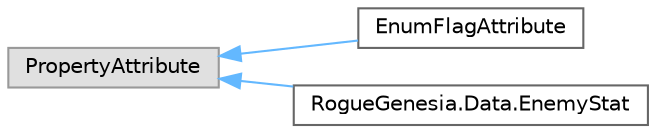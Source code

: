 digraph "Graphical Class Hierarchy"
{
 // LATEX_PDF_SIZE
  bgcolor="transparent";
  edge [fontname=Helvetica,fontsize=10,labelfontname=Helvetica,labelfontsize=10];
  node [fontname=Helvetica,fontsize=10,shape=box,height=0.2,width=0.4];
  rankdir="LR";
  Node0 [label="PropertyAttribute",height=0.2,width=0.4,color="grey60", fillcolor="#E0E0E0", style="filled",tooltip=" "];
  Node0 -> Node1 [dir="back",color="steelblue1",style="solid"];
  Node1 [label="EnumFlagAttribute",height=0.2,width=0.4,color="grey40", fillcolor="white", style="filled",URL="$class_enum_flag_attribute.html",tooltip=" "];
  Node0 -> Node2 [dir="back",color="steelblue1",style="solid"];
  Node2 [label="RogueGenesia.Data.EnemyStat",height=0.2,width=0.4,color="grey40", fillcolor="white", style="filled",URL="$class_rogue_genesia_1_1_data_1_1_enemy_stat.html",tooltip=" "];
}
